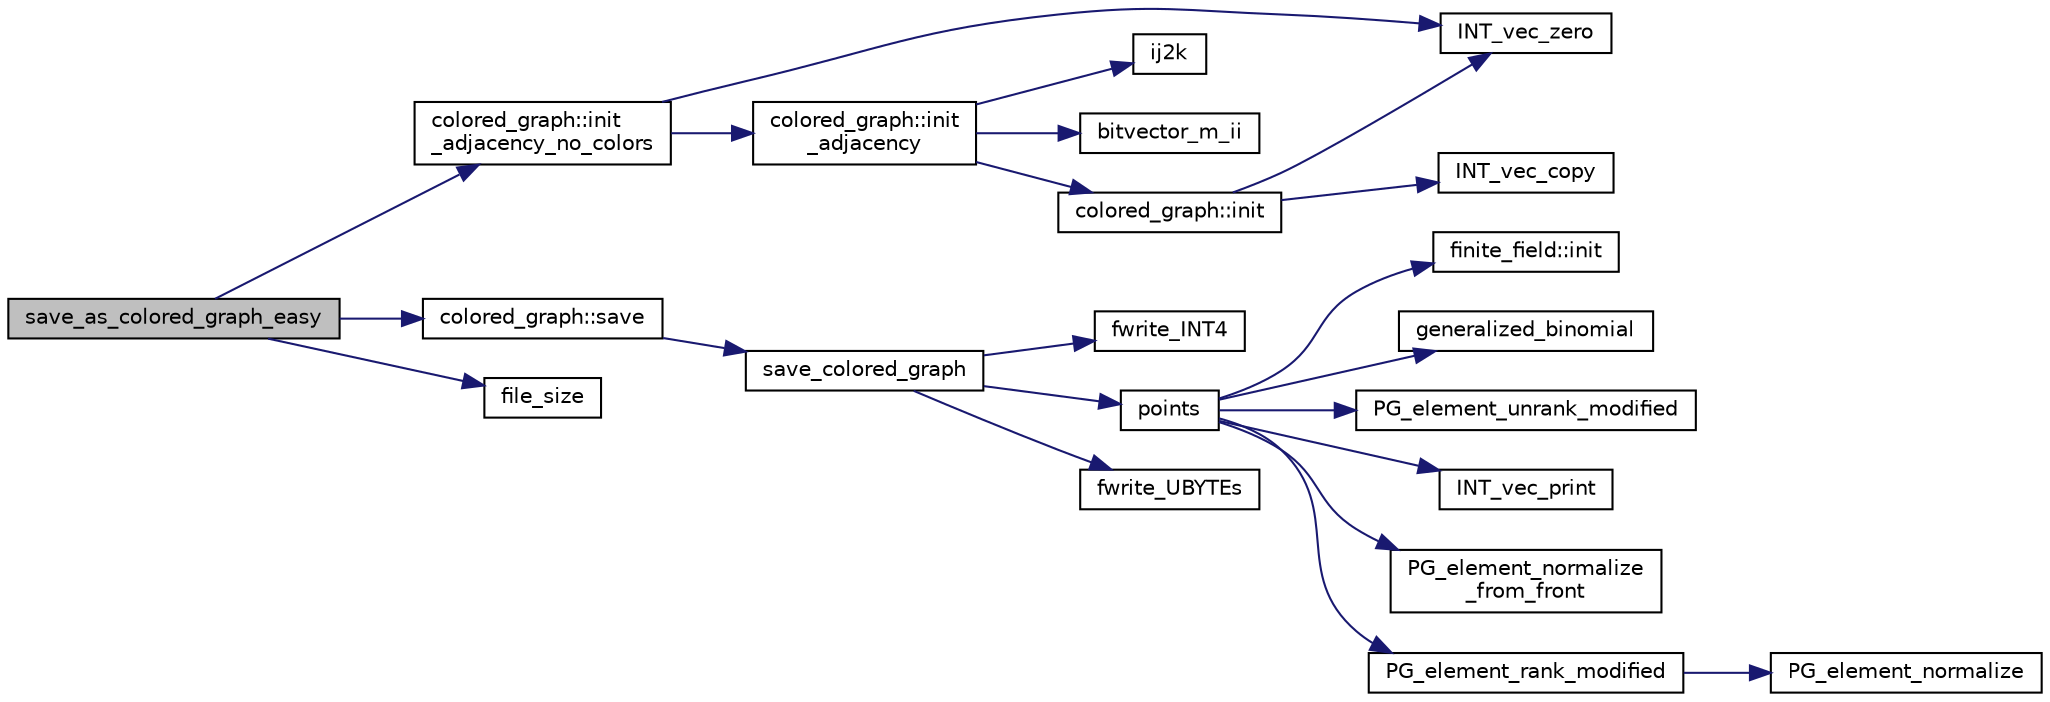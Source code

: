 digraph "save_as_colored_graph_easy"
{
  edge [fontname="Helvetica",fontsize="10",labelfontname="Helvetica",labelfontsize="10"];
  node [fontname="Helvetica",fontsize="10",shape=record];
  rankdir="LR";
  Node261 [label="save_as_colored_graph_easy",height=0.2,width=0.4,color="black", fillcolor="grey75", style="filled", fontcolor="black"];
  Node261 -> Node262 [color="midnightblue",fontsize="10",style="solid",fontname="Helvetica"];
  Node262 [label="colored_graph::init\l_adjacency_no_colors",height=0.2,width=0.4,color="black", fillcolor="white", style="filled",URL="$dc/de2/classcolored__graph.html#aa5e628053139148b42e5ea61698d3bae"];
  Node262 -> Node263 [color="midnightblue",fontsize="10",style="solid",fontname="Helvetica"];
  Node263 [label="INT_vec_zero",height=0.2,width=0.4,color="black", fillcolor="white", style="filled",URL="$df/dbf/sajeeb_8_c.html#aa8c9c7977203577026080f546fe4980f"];
  Node262 -> Node264 [color="midnightblue",fontsize="10",style="solid",fontname="Helvetica"];
  Node264 [label="colored_graph::init\l_adjacency",height=0.2,width=0.4,color="black", fillcolor="white", style="filled",URL="$dc/de2/classcolored__graph.html#a7dd89f3adcb0f1d70d4bb05be6400e73"];
  Node264 -> Node265 [color="midnightblue",fontsize="10",style="solid",fontname="Helvetica"];
  Node265 [label="ij2k",height=0.2,width=0.4,color="black", fillcolor="white", style="filled",URL="$df/dbf/sajeeb_8_c.html#a68a0fe85ad4b80a9220cb33f9c4c0042"];
  Node264 -> Node266 [color="midnightblue",fontsize="10",style="solid",fontname="Helvetica"];
  Node266 [label="bitvector_m_ii",height=0.2,width=0.4,color="black", fillcolor="white", style="filled",URL="$df/dbf/sajeeb_8_c.html#a31da55e2b26316d582cd322dc670b67b"];
  Node264 -> Node267 [color="midnightblue",fontsize="10",style="solid",fontname="Helvetica"];
  Node267 [label="colored_graph::init",height=0.2,width=0.4,color="black", fillcolor="white", style="filled",URL="$dc/de2/classcolored__graph.html#a4b917cdc9c6203a5a750c321e791bc7d"];
  Node267 -> Node268 [color="midnightblue",fontsize="10",style="solid",fontname="Helvetica"];
  Node268 [label="INT_vec_copy",height=0.2,width=0.4,color="black", fillcolor="white", style="filled",URL="$df/dbf/sajeeb_8_c.html#ac2d875e27e009af6ec04d17254d11075"];
  Node267 -> Node263 [color="midnightblue",fontsize="10",style="solid",fontname="Helvetica"];
  Node261 -> Node269 [color="midnightblue",fontsize="10",style="solid",fontname="Helvetica"];
  Node269 [label="colored_graph::save",height=0.2,width=0.4,color="black", fillcolor="white", style="filled",URL="$dc/de2/classcolored__graph.html#a562912fb7464addacd865057a1a48f75"];
  Node269 -> Node270 [color="midnightblue",fontsize="10",style="solid",fontname="Helvetica"];
  Node270 [label="save_colored_graph",height=0.2,width=0.4,color="black", fillcolor="white", style="filled",URL="$da/da9/galois__global_8_c.html#a1f2e1a9df5b1f9af96c9c1e08fbc98c7"];
  Node270 -> Node271 [color="midnightblue",fontsize="10",style="solid",fontname="Helvetica"];
  Node271 [label="fwrite_INT4",height=0.2,width=0.4,color="black", fillcolor="white", style="filled",URL="$df/dbf/sajeeb_8_c.html#a2e1091b3187c01029a1a1453ce9e8639"];
  Node270 -> Node272 [color="midnightblue",fontsize="10",style="solid",fontname="Helvetica"];
  Node272 [label="points",height=0.2,width=0.4,color="black", fillcolor="white", style="filled",URL="$d7/d83/points_8_c.html#a8a498513b4415e1a4628a70fb6b26817"];
  Node272 -> Node273 [color="midnightblue",fontsize="10",style="solid",fontname="Helvetica"];
  Node273 [label="finite_field::init",height=0.2,width=0.4,color="black", fillcolor="white", style="filled",URL="$df/d5a/classfinite__field.html#a13e75e8165b27464935b50368ee8313c"];
  Node272 -> Node274 [color="midnightblue",fontsize="10",style="solid",fontname="Helvetica"];
  Node274 [label="generalized_binomial",height=0.2,width=0.4,color="black", fillcolor="white", style="filled",URL="$d2/d7c/combinatorics_8_c.html#a24762dc22e45175d18ec1ec1d2556ae8"];
  Node272 -> Node275 [color="midnightblue",fontsize="10",style="solid",fontname="Helvetica"];
  Node275 [label="PG_element_unrank_modified",height=0.2,width=0.4,color="black", fillcolor="white", style="filled",URL="$d4/d67/geometry_8h.html#a83ae9b605d496f6a90345303f6efae64"];
  Node272 -> Node276 [color="midnightblue",fontsize="10",style="solid",fontname="Helvetica"];
  Node276 [label="INT_vec_print",height=0.2,width=0.4,color="black", fillcolor="white", style="filled",URL="$df/dbf/sajeeb_8_c.html#a79a5901af0b47dd0d694109543c027fe"];
  Node272 -> Node277 [color="midnightblue",fontsize="10",style="solid",fontname="Helvetica"];
  Node277 [label="PG_element_normalize\l_from_front",height=0.2,width=0.4,color="black", fillcolor="white", style="filled",URL="$d4/d67/geometry_8h.html#af675caf5f9975573455c8d93cb56bf95"];
  Node272 -> Node278 [color="midnightblue",fontsize="10",style="solid",fontname="Helvetica"];
  Node278 [label="PG_element_rank_modified",height=0.2,width=0.4,color="black", fillcolor="white", style="filled",URL="$d4/d67/geometry_8h.html#a9cd1a8bf5b88a038e33862f6c2c3dd36"];
  Node278 -> Node279 [color="midnightblue",fontsize="10",style="solid",fontname="Helvetica"];
  Node279 [label="PG_element_normalize",height=0.2,width=0.4,color="black", fillcolor="white", style="filled",URL="$df/de4/projective_8_c.html#a5a4c3c1158bad6bab0d786c616bd0996"];
  Node270 -> Node280 [color="midnightblue",fontsize="10",style="solid",fontname="Helvetica"];
  Node280 [label="fwrite_UBYTEs",height=0.2,width=0.4,color="black", fillcolor="white", style="filled",URL="$df/dbf/sajeeb_8_c.html#a3097dee262bebe614d11c8fc47e414d3"];
  Node261 -> Node281 [color="midnightblue",fontsize="10",style="solid",fontname="Helvetica"];
  Node281 [label="file_size",height=0.2,width=0.4,color="black", fillcolor="white", style="filled",URL="$df/dbf/sajeeb_8_c.html#a5c37cf5785204b6e9adf647dc14d0e50"];
}
